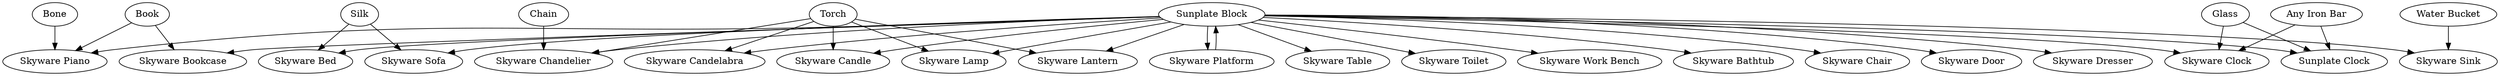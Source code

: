 digraph G {
  "Sunplate Block" -> "Skyware Bathtub" [color="black"];
  "Silk" -> "Skyware Bed" [color="black"];
  "Sunplate Block" -> "Skyware Bed" [color="black"];
  "Book" -> "Skyware Bookcase" [color="black"];
  "Sunplate Block" -> "Skyware Bookcase" [color="black"];
  "Sunplate Block" -> "Skyware Candelabra" [color="black"];
  "Torch" -> "Skyware Candelabra" [color="black"];
  "Sunplate Block" -> "Skyware Candle" [color="black"];
  "Torch" -> "Skyware Candle" [color="black"];
  "Sunplate Block" -> "Skyware Chair" [color="black"];
  "Chain" -> "Skyware Chandelier" [color="black"];
  "Sunplate Block" -> "Skyware Chandelier" [color="black"];
  "Torch" -> "Skyware Chandelier" [color="black"];
  "Any Iron Bar" -> "Skyware Clock" [color="black"];
  "Glass" -> "Skyware Clock" [color="black"];
  "Sunplate Block" -> "Skyware Clock" [color="black"];
  "Sunplate Block" -> "Skyware Door" [color="black"];
  "Sunplate Block" -> "Skyware Dresser" [color="black"];
  "Sunplate Block" -> "Skyware Lamp" [color="black"];
  "Torch" -> "Skyware Lamp" [color="black"];
  "Sunplate Block" -> "Skyware Lantern" [color="black"];
  "Torch" -> "Skyware Lantern" [color="black"];
  "Bone" -> "Skyware Piano" [color="black"];
  "Book" -> "Skyware Piano" [color="black"];
  "Sunplate Block" -> "Skyware Piano" [color="black"];
  "Sunplate Block" -> "Skyware Platform" [color="black"];
  "Sunplate Block" -> "Skyware Sink" [color="black"];
  "Water Bucket" -> "Skyware Sink" [color="black"];
  "Silk" -> "Skyware Sofa" [color="black"];
  "Sunplate Block" -> "Skyware Sofa" [color="black"];
  "Sunplate Block" -> "Skyware Table" [color="black"];
  "Sunplate Block" -> "Skyware Toilet" [color="black"];
  "Sunplate Block" -> "Skyware Work Bench" [color="black"];
  "Skyware Platform" -> "Sunplate Block" [color="black"];
  "Any Iron Bar" -> "Sunplate Clock" [color="black"];
  "Glass" -> "Sunplate Clock" [color="black"];
  "Sunplate Block" -> "Sunplate Clock" [color="black"];
}
